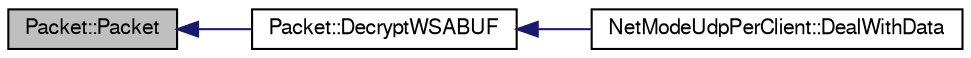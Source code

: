 digraph G
{
  edge [fontname="FreeSans",fontsize="10",labelfontname="FreeSans",labelfontsize="10"];
  node [fontname="FreeSans",fontsize="10",shape=record];
  rankdir=LR;
  Node1 [label="Packet::Packet",height=0.2,width=0.4,color="black", fillcolor="grey75", style="filled" fontcolor="black"];
  Node1 -> Node2 [dir=back,color="midnightblue",fontsize="10",style="solid",fontname="FreeSans"];
  Node2 [label="Packet::DecryptWSABUF",height=0.2,width=0.4,color="black", fillcolor="white", style="filled",URL="$class_packet.html#a6cd17437529a0a364d200687fb815244"];
  Node2 -> Node3 [dir=back,color="midnightblue",fontsize="10",style="solid",fontname="FreeSans"];
  Node3 [label="NetModeUdpPerClient::DealWithData",height=0.2,width=0.4,color="black", fillcolor="white", style="filled",URL="$class_net_mode_udp_per_client.html#a0b24c708977c6a561fa5a2ce9d0f8dde"];
}
